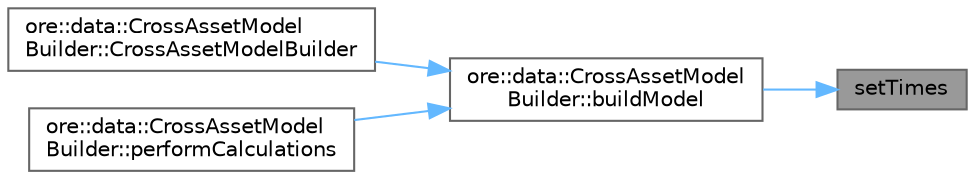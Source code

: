 digraph "setTimes"
{
 // INTERACTIVE_SVG=YES
 // LATEX_PDF_SIZE
  bgcolor="transparent";
  edge [fontname=Helvetica,fontsize=10,labelfontname=Helvetica,labelfontsize=10];
  node [fontname=Helvetica,fontsize=10,shape=box,height=0.2,width=0.4];
  rankdir="RL";
  Node1 [label="setTimes",height=0.2,width=0.4,color="gray40", fillcolor="grey60", style="filled", fontcolor="black",tooltip=" "];
  Node1 -> Node2 [dir="back",color="steelblue1",style="solid"];
  Node2 [label="ore::data::CrossAssetModel\lBuilder::buildModel",height=0.2,width=0.4,color="grey40", fillcolor="white", style="filled",URL="$classore_1_1data_1_1_cross_asset_model_builder.html#a2bda927f99c08dbefc15adff5b9d8fe2",tooltip=" "];
  Node2 -> Node3 [dir="back",color="steelblue1",style="solid"];
  Node3 [label="ore::data::CrossAssetModel\lBuilder::CrossAssetModelBuilder",height=0.2,width=0.4,color="grey40", fillcolor="white", style="filled",URL="$classore_1_1data_1_1_cross_asset_model_builder.html#a3f34deda71fd65440cc5b85bd581e3c1",tooltip=" "];
  Node2 -> Node4 [dir="back",color="steelblue1",style="solid"];
  Node4 [label="ore::data::CrossAssetModel\lBuilder::performCalculations",height=0.2,width=0.4,color="grey40", fillcolor="white", style="filled",URL="$classore_1_1data_1_1_cross_asset_model_builder.html#a1127cccc9668a02247dc139d27121708",tooltip=" "];
}
